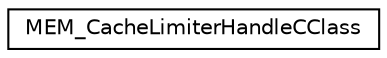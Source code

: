 digraph G
{
  edge [fontname="Helvetica",fontsize="10",labelfontname="Helvetica",labelfontsize="10"];
  node [fontname="Helvetica",fontsize="10",shape=record];
  rankdir=LR;
  Node1 [label="MEM_CacheLimiterHandleCClass",height=0.2,width=0.4,color="black", fillcolor="white", style="filled",URL="$d5/d7c/classMEM__CacheLimiterHandleCClass.html"];
}
